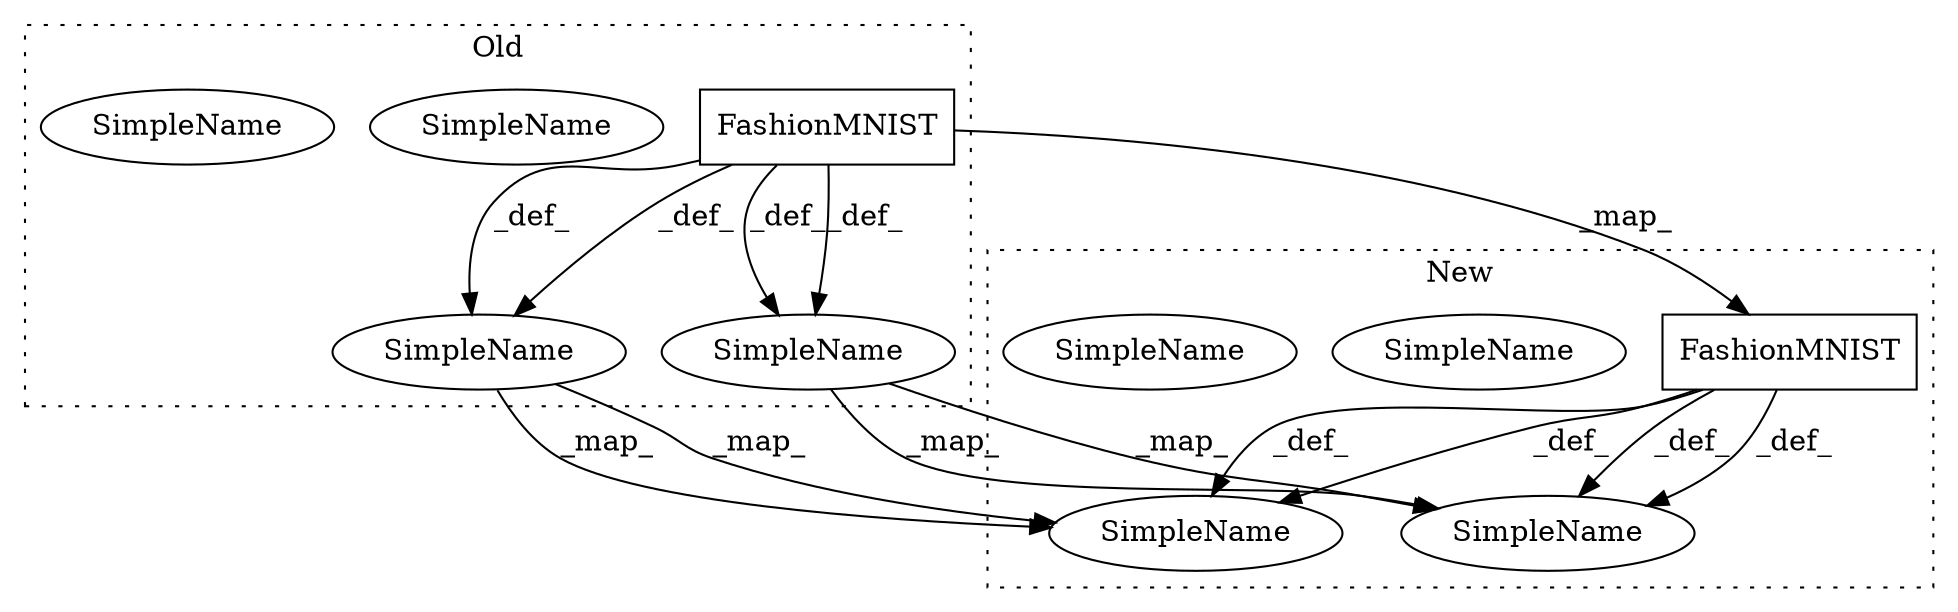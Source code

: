 digraph G {
subgraph cluster0 {
1 [label="FashionMNIST" a="32" s="813,847" l="13,1" shape="box"];
3 [label="SimpleName" a="42" s="921" l="9" shape="ellipse"];
6 [label="SimpleName" a="42" s="921" l="9" shape="ellipse"];
7 [label="SimpleName" a="42" s="784" l="10" shape="ellipse"];
10 [label="SimpleName" a="42" s="784" l="10" shape="ellipse"];
label = "Old";
style="dotted";
}
subgraph cluster1 {
2 [label="FashionMNIST" a="32" s="2047,2081" l="13,1" shape="box"];
4 [label="SimpleName" a="42" s="2190" l="9" shape="ellipse"];
5 [label="SimpleName" a="42" s="2190" l="9" shape="ellipse"];
8 [label="SimpleName" a="42" s="2018" l="10" shape="ellipse"];
9 [label="SimpleName" a="42" s="2018" l="10" shape="ellipse"];
label = "New";
style="dotted";
}
1 -> 10 [label="_def_"];
1 -> 2 [label="_map_"];
1 -> 10 [label="_def_"];
1 -> 6 [label="_def_"];
1 -> 6 [label="_def_"];
2 -> 9 [label="_def_"];
2 -> 9 [label="_def_"];
2 -> 5 [label="_def_"];
2 -> 5 [label="_def_"];
6 -> 5 [label="_map_"];
6 -> 5 [label="_map_"];
10 -> 9 [label="_map_"];
10 -> 9 [label="_map_"];
}